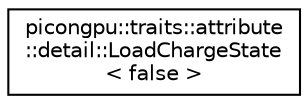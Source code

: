 digraph "Graphical Class Hierarchy"
{
 // LATEX_PDF_SIZE
  edge [fontname="Helvetica",fontsize="10",labelfontname="Helvetica",labelfontsize="10"];
  node [fontname="Helvetica",fontsize="10",shape=record];
  rankdir="LR";
  Node0 [label="picongpu::traits::attribute\l::detail::LoadChargeState\l\< false \>",height=0.2,width=0.4,color="black", fillcolor="white", style="filled",URL="$structpicongpu_1_1traits_1_1attribute_1_1detail_1_1_load_charge_state_3_01false_01_4.html",tooltip="Calculate charge state of an atom / ion."];
}
